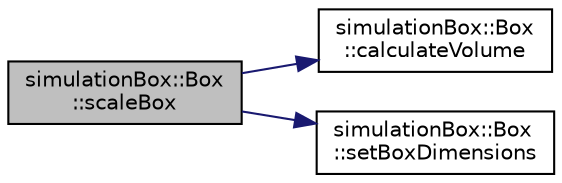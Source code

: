 digraph "simulationBox::Box::scaleBox"
{
 // LATEX_PDF_SIZE
  edge [fontname="Helvetica",fontsize="10",labelfontname="Helvetica",labelfontsize="10"];
  node [fontname="Helvetica",fontsize="10",shape=record];
  rankdir="LR";
  Node1 [label="simulationBox::Box\l::scaleBox",height=0.2,width=0.4,color="black", fillcolor="grey75", style="filled", fontcolor="black",tooltip="scales the cell dimensions and recalculates the volume"];
  Node1 -> Node2 [color="midnightblue",fontsize="10",style="solid",fontname="Helvetica"];
  Node2 [label="simulationBox::Box\l::calculateVolume",height=0.2,width=0.4,color="black", fillcolor="white", style="filled",URL="$classsimulationBox_1_1Box.html#a54d30c2640cdb24189cb3ba18024bf48",tooltip=" "];
  Node1 -> Node3 [color="midnightblue",fontsize="10",style="solid",fontname="Helvetica"];
  Node3 [label="simulationBox::Box\l::setBoxDimensions",height=0.2,width=0.4,color="black", fillcolor="white", style="filled",URL="$classsimulationBox_1_1Box.html#a400f949ca8509cb65a1777742174cc1b",tooltip=" "];
}
